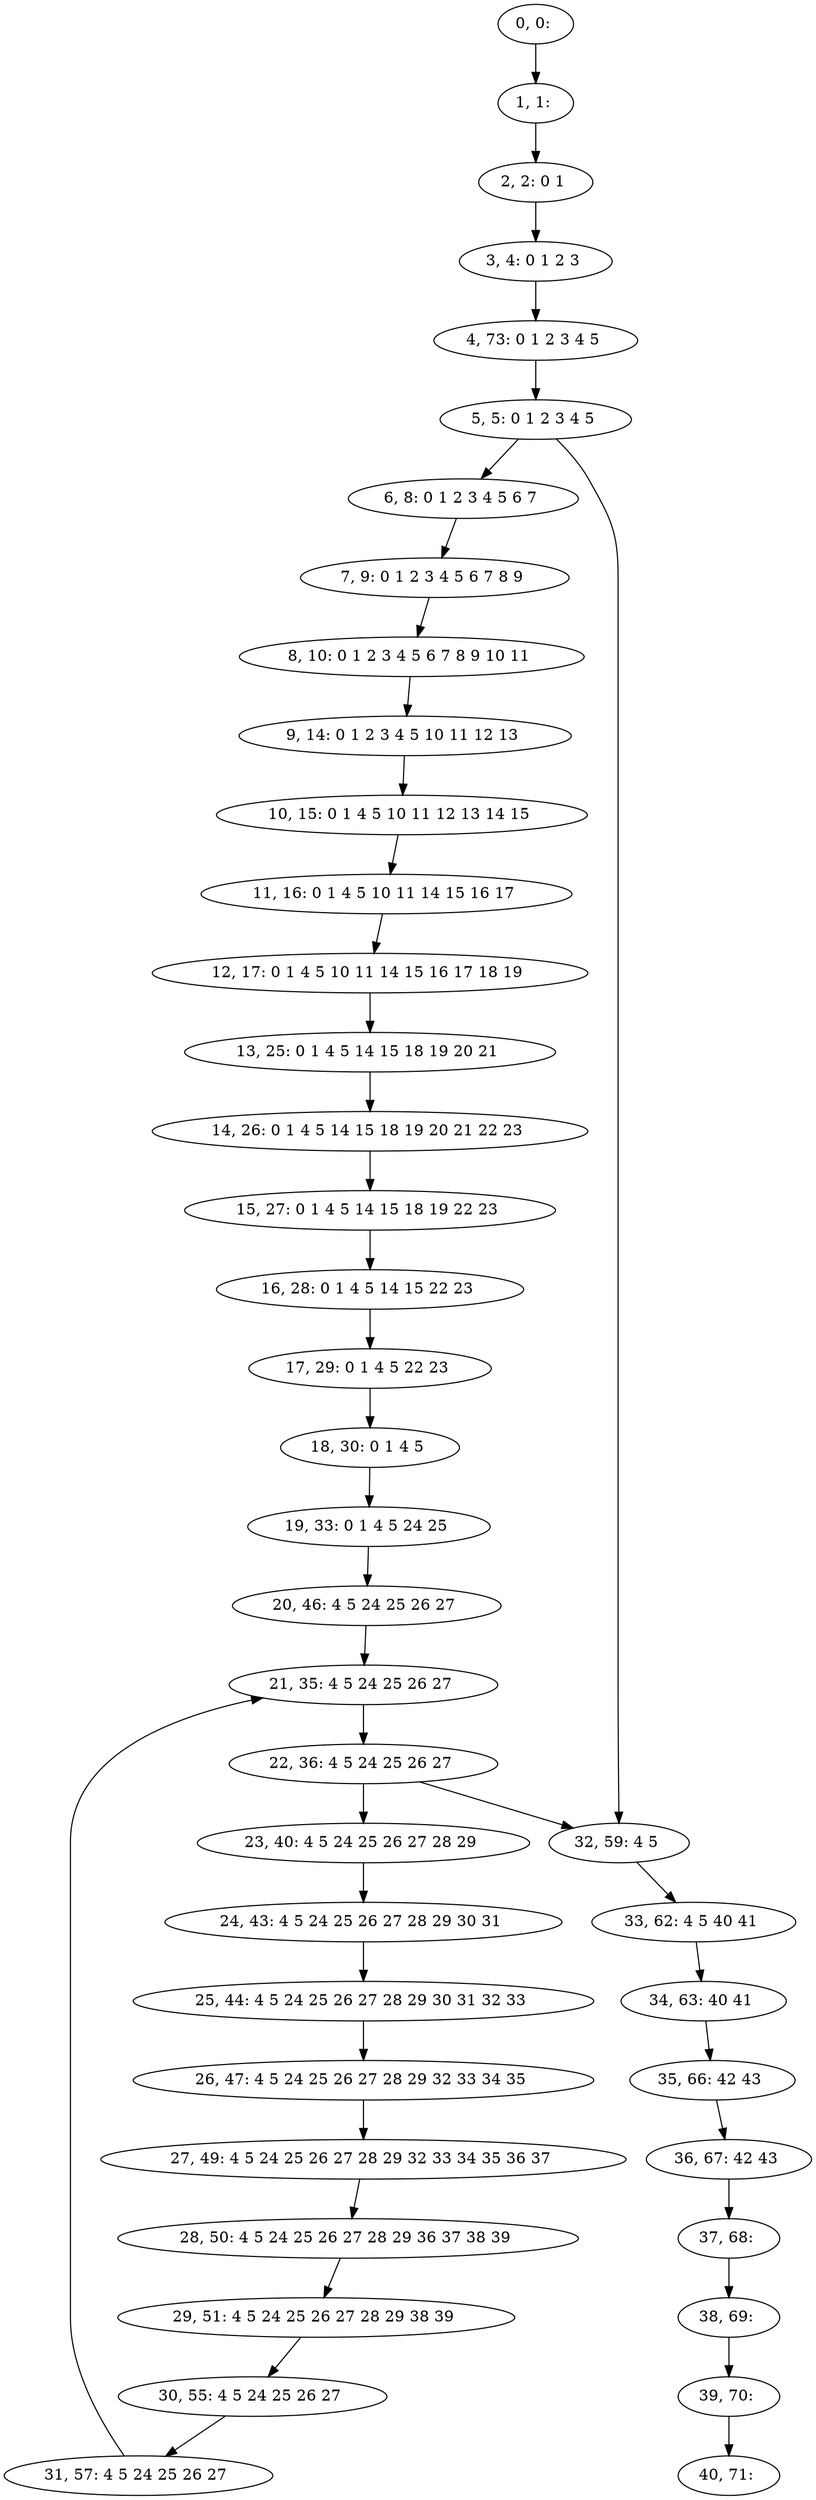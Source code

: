digraph G {
0[label="0, 0: "];
1[label="1, 1: "];
2[label="2, 2: 0 1 "];
3[label="3, 4: 0 1 2 3 "];
4[label="4, 73: 0 1 2 3 4 5 "];
5[label="5, 5: 0 1 2 3 4 5 "];
6[label="6, 8: 0 1 2 3 4 5 6 7 "];
7[label="7, 9: 0 1 2 3 4 5 6 7 8 9 "];
8[label="8, 10: 0 1 2 3 4 5 6 7 8 9 10 11 "];
9[label="9, 14: 0 1 2 3 4 5 10 11 12 13 "];
10[label="10, 15: 0 1 4 5 10 11 12 13 14 15 "];
11[label="11, 16: 0 1 4 5 10 11 14 15 16 17 "];
12[label="12, 17: 0 1 4 5 10 11 14 15 16 17 18 19 "];
13[label="13, 25: 0 1 4 5 14 15 18 19 20 21 "];
14[label="14, 26: 0 1 4 5 14 15 18 19 20 21 22 23 "];
15[label="15, 27: 0 1 4 5 14 15 18 19 22 23 "];
16[label="16, 28: 0 1 4 5 14 15 22 23 "];
17[label="17, 29: 0 1 4 5 22 23 "];
18[label="18, 30: 0 1 4 5 "];
19[label="19, 33: 0 1 4 5 24 25 "];
20[label="20, 46: 4 5 24 25 26 27 "];
21[label="21, 35: 4 5 24 25 26 27 "];
22[label="22, 36: 4 5 24 25 26 27 "];
23[label="23, 40: 4 5 24 25 26 27 28 29 "];
24[label="24, 43: 4 5 24 25 26 27 28 29 30 31 "];
25[label="25, 44: 4 5 24 25 26 27 28 29 30 31 32 33 "];
26[label="26, 47: 4 5 24 25 26 27 28 29 32 33 34 35 "];
27[label="27, 49: 4 5 24 25 26 27 28 29 32 33 34 35 36 37 "];
28[label="28, 50: 4 5 24 25 26 27 28 29 36 37 38 39 "];
29[label="29, 51: 4 5 24 25 26 27 28 29 38 39 "];
30[label="30, 55: 4 5 24 25 26 27 "];
31[label="31, 57: 4 5 24 25 26 27 "];
32[label="32, 59: 4 5 "];
33[label="33, 62: 4 5 40 41 "];
34[label="34, 63: 40 41 "];
35[label="35, 66: 42 43 "];
36[label="36, 67: 42 43 "];
37[label="37, 68: "];
38[label="38, 69: "];
39[label="39, 70: "];
40[label="40, 71: "];
0->1 ;
1->2 ;
2->3 ;
3->4 ;
4->5 ;
5->6 ;
5->32 ;
6->7 ;
7->8 ;
8->9 ;
9->10 ;
10->11 ;
11->12 ;
12->13 ;
13->14 ;
14->15 ;
15->16 ;
16->17 ;
17->18 ;
18->19 ;
19->20 ;
20->21 ;
21->22 ;
22->23 ;
22->32 ;
23->24 ;
24->25 ;
25->26 ;
26->27 ;
27->28 ;
28->29 ;
29->30 ;
30->31 ;
31->21 ;
32->33 ;
33->34 ;
34->35 ;
35->36 ;
36->37 ;
37->38 ;
38->39 ;
39->40 ;
}
